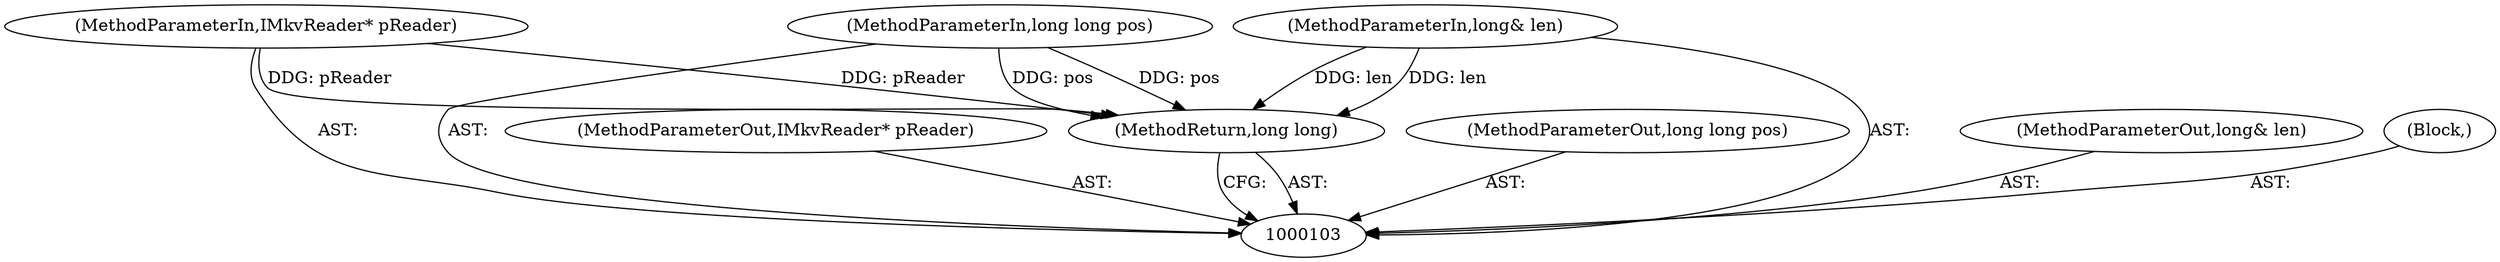 digraph "0_Android_cc274e2abe8b2a6698a5c47d8aa4bb45f1f9538d_60" {
"1000108" [label="(MethodReturn,long long)"];
"1000104" [label="(MethodParameterIn,IMkvReader* pReader)"];
"1000114" [label="(MethodParameterOut,IMkvReader* pReader)"];
"1000105" [label="(MethodParameterIn,long long pos)"];
"1000115" [label="(MethodParameterOut,long long pos)"];
"1000106" [label="(MethodParameterIn,long& len)"];
"1000116" [label="(MethodParameterOut,long& len)"];
"1000107" [label="(Block,)"];
"1000108" -> "1000103"  [label="AST: "];
"1000108" -> "1000103"  [label="CFG: "];
"1000106" -> "1000108"  [label="DDG: len"];
"1000105" -> "1000108"  [label="DDG: pos"];
"1000104" -> "1000108"  [label="DDG: pReader"];
"1000104" -> "1000103"  [label="AST: "];
"1000104" -> "1000108"  [label="DDG: pReader"];
"1000114" -> "1000103"  [label="AST: "];
"1000105" -> "1000103"  [label="AST: "];
"1000105" -> "1000108"  [label="DDG: pos"];
"1000115" -> "1000103"  [label="AST: "];
"1000106" -> "1000103"  [label="AST: "];
"1000106" -> "1000108"  [label="DDG: len"];
"1000116" -> "1000103"  [label="AST: "];
"1000107" -> "1000103"  [label="AST: "];
}
